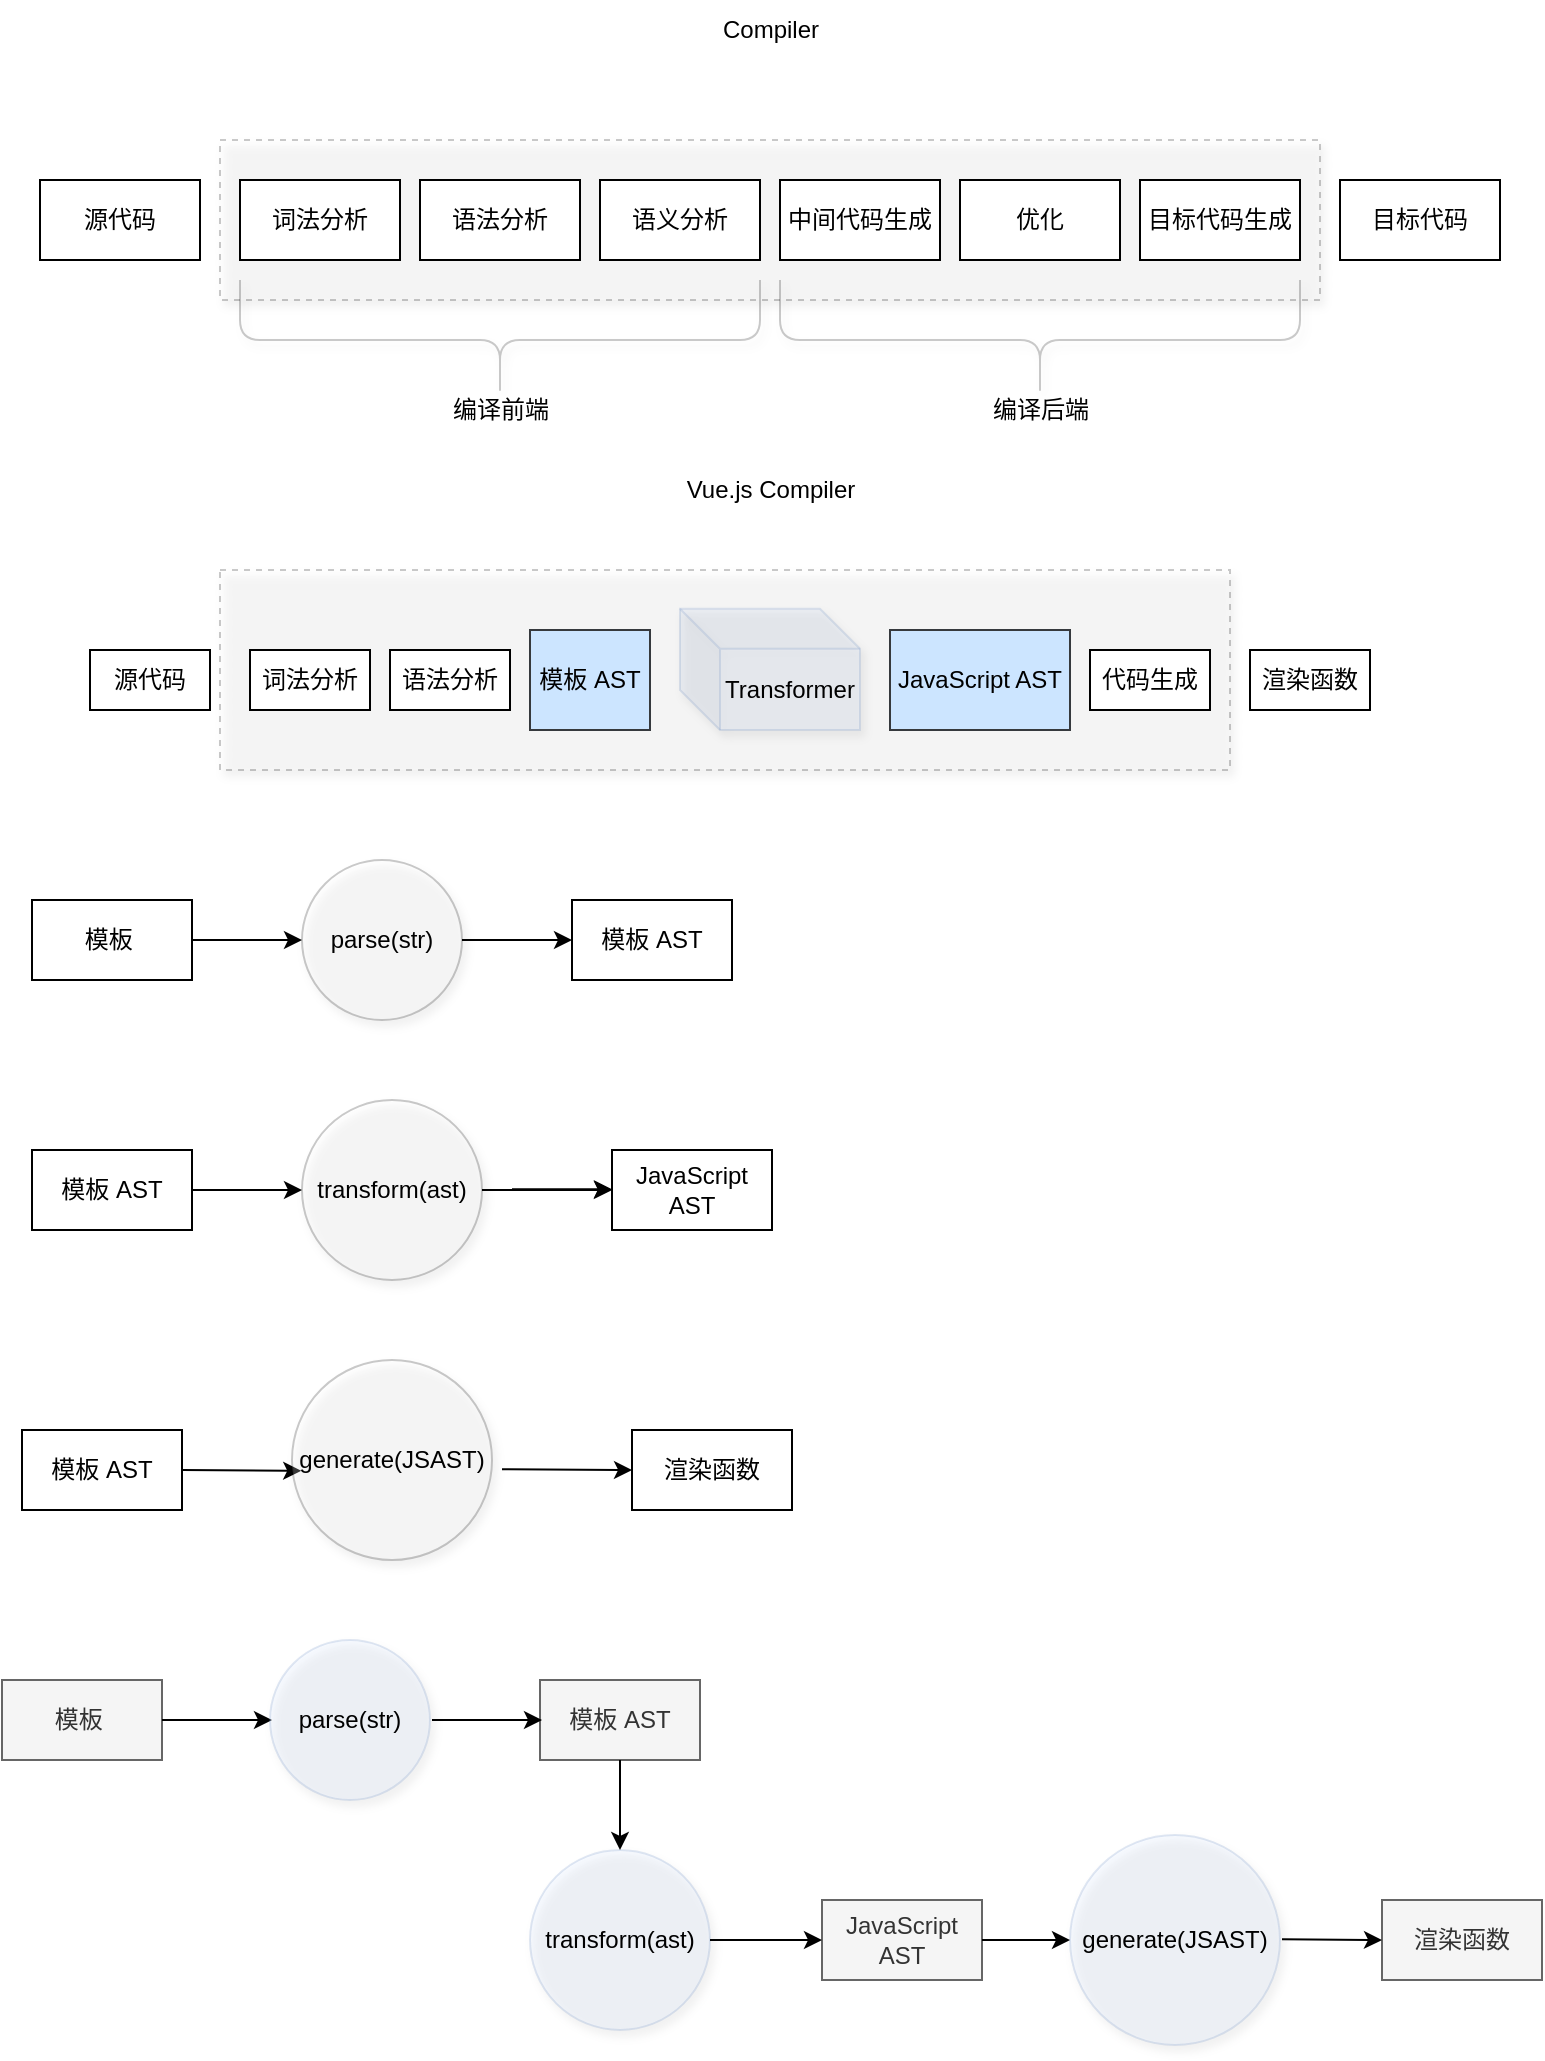 <mxfile version="20.0.4" type="github" pages="3">
  <diagram id="KZGV3ZOp9gYFbGEhSCay" name="编译器">
    <mxGraphModel dx="1230" dy="827" grid="1" gridSize="10" guides="1" tooltips="1" connect="1" arrows="1" fold="1" page="1" pageScale="1" pageWidth="827" pageHeight="1169" math="0" shadow="0">
      <root>
        <mxCell id="0" />
        <mxCell id="1" parent="0" />
        <mxCell id="51KBsvvsSlcM69wua955-40" value="" style="rounded=0;whiteSpace=wrap;html=1;shadow=1;opacity=21;dashed=1;fixDash=0;" parent="1" vertex="1">
          <mxGeometry x="119" y="395" width="505" height="100" as="geometry" />
        </mxCell>
        <mxCell id="51KBsvvsSlcM69wua955-13" value="" style="rounded=0;whiteSpace=wrap;html=1;shadow=1;opacity=21;dashed=1;fixDash=0;" parent="1" vertex="1">
          <mxGeometry x="119" y="180" width="550" height="80" as="geometry" />
        </mxCell>
        <mxCell id="51KBsvvsSlcM69wua955-3" value="Compiler&lt;br&gt;" style="text;html=1;align=center;verticalAlign=middle;resizable=0;points=[];autosize=1;strokeColor=none;fillColor=none;" parent="1" vertex="1">
          <mxGeometry x="359" y="110" width="70" height="30" as="geometry" />
        </mxCell>
        <mxCell id="51KBsvvsSlcM69wua955-4" value="源代码" style="whiteSpace=wrap;html=1;" parent="1" vertex="1">
          <mxGeometry x="29" y="200" width="80" height="40" as="geometry" />
        </mxCell>
        <mxCell id="51KBsvvsSlcM69wua955-5" value="词法分析" style="whiteSpace=wrap;html=1;" parent="1" vertex="1">
          <mxGeometry x="129" y="200" width="80" height="40" as="geometry" />
        </mxCell>
        <mxCell id="51KBsvvsSlcM69wua955-6" value="语法分析" style="whiteSpace=wrap;html=1;" parent="1" vertex="1">
          <mxGeometry x="219" y="200" width="80" height="40" as="geometry" />
        </mxCell>
        <mxCell id="51KBsvvsSlcM69wua955-7" value="语义分析" style="whiteSpace=wrap;html=1;" parent="1" vertex="1">
          <mxGeometry x="309" y="200" width="80" height="40" as="geometry" />
        </mxCell>
        <mxCell id="51KBsvvsSlcM69wua955-8" value="中间代码生成" style="whiteSpace=wrap;html=1;" parent="1" vertex="1">
          <mxGeometry x="399" y="200" width="80" height="40" as="geometry" />
        </mxCell>
        <mxCell id="51KBsvvsSlcM69wua955-9" value="优化" style="whiteSpace=wrap;html=1;" parent="1" vertex="1">
          <mxGeometry x="489" y="200" width="80" height="40" as="geometry" />
        </mxCell>
        <mxCell id="51KBsvvsSlcM69wua955-10" value="目标代码生成" style="whiteSpace=wrap;html=1;" parent="1" vertex="1">
          <mxGeometry x="579" y="200" width="80" height="40" as="geometry" />
        </mxCell>
        <mxCell id="51KBsvvsSlcM69wua955-11" value="目标代码" style="whiteSpace=wrap;html=1;" parent="1" vertex="1">
          <mxGeometry x="679" y="200" width="80" height="40" as="geometry" />
        </mxCell>
        <mxCell id="51KBsvvsSlcM69wua955-15" value="" style="shape=curlyBracket;whiteSpace=wrap;html=1;rounded=1;flipH=1;shadow=1;opacity=21;direction=north;size=0.5;" parent="1" vertex="1">
          <mxGeometry x="129" y="250" width="260" height="60" as="geometry" />
        </mxCell>
        <mxCell id="51KBsvvsSlcM69wua955-16" value="" style="shape=curlyBracket;whiteSpace=wrap;html=1;rounded=1;flipH=1;shadow=1;opacity=21;direction=north;size=0.5;" parent="1" vertex="1">
          <mxGeometry x="399" y="250" width="260" height="60" as="geometry" />
        </mxCell>
        <mxCell id="51KBsvvsSlcM69wua955-17" value="编译前端" style="text;html=1;align=center;verticalAlign=middle;resizable=0;points=[];autosize=1;strokeColor=none;fillColor=none;" parent="1" vertex="1">
          <mxGeometry x="224" y="300" width="70" height="30" as="geometry" />
        </mxCell>
        <mxCell id="51KBsvvsSlcM69wua955-18" value="编译后端" style="text;html=1;align=center;verticalAlign=middle;resizable=0;points=[];autosize=1;strokeColor=none;fillColor=none;" parent="1" vertex="1">
          <mxGeometry x="494" y="300" width="70" height="30" as="geometry" />
        </mxCell>
        <mxCell id="51KBsvvsSlcM69wua955-27" value="Vue.js Compiler" style="text;html=1;align=center;verticalAlign=middle;resizable=0;points=[];autosize=1;strokeColor=none;fillColor=none;" parent="1" vertex="1">
          <mxGeometry x="339" y="340" width="110" height="30" as="geometry" />
        </mxCell>
        <mxCell id="51KBsvvsSlcM69wua955-28" value="源代码" style="whiteSpace=wrap;html=1;" parent="1" vertex="1">
          <mxGeometry x="54" y="435" width="60" height="30" as="geometry" />
        </mxCell>
        <mxCell id="51KBsvvsSlcM69wua955-30" value="词法分析" style="whiteSpace=wrap;html=1;" parent="1" vertex="1">
          <mxGeometry x="134" y="435" width="60" height="30" as="geometry" />
        </mxCell>
        <mxCell id="51KBsvvsSlcM69wua955-31" value="语法分析" style="whiteSpace=wrap;html=1;" parent="1" vertex="1">
          <mxGeometry x="204" y="435" width="60" height="30" as="geometry" />
        </mxCell>
        <mxCell id="51KBsvvsSlcM69wua955-32" value="模板 AST" style="whiteSpace=wrap;html=1;fillColor=#cce5ff;strokeColor=#36393d;" parent="1" vertex="1">
          <mxGeometry x="274" y="425" width="60" height="50" as="geometry" />
        </mxCell>
        <mxCell id="51KBsvvsSlcM69wua955-35" value="Transformer" style="shape=cube;whiteSpace=wrap;html=1;boundedLbl=1;backgroundOutline=1;darkOpacity=0.05;darkOpacity2=0.1;rounded=0;shadow=1;opacity=21;direction=east;fillColor=#dae8fc;strokeColor=#6c8ebf;" parent="1" vertex="1">
          <mxGeometry x="349" y="414.37" width="90" height="60.63" as="geometry" />
        </mxCell>
        <mxCell id="51KBsvvsSlcM69wua955-37" value="JavaScript AST" style="whiteSpace=wrap;html=1;fillColor=#cce5ff;strokeColor=#36393d;" parent="1" vertex="1">
          <mxGeometry x="454" y="425" width="90" height="50" as="geometry" />
        </mxCell>
        <mxCell id="51KBsvvsSlcM69wua955-38" value="代码生成" style="whiteSpace=wrap;html=1;" parent="1" vertex="1">
          <mxGeometry x="554" y="435" width="60" height="30" as="geometry" />
        </mxCell>
        <mxCell id="51KBsvvsSlcM69wua955-39" value="渲染函数" style="whiteSpace=wrap;html=1;" parent="1" vertex="1">
          <mxGeometry x="634" y="435" width="60" height="30" as="geometry" />
        </mxCell>
        <mxCell id="51KBsvvsSlcM69wua955-41" value="模板&amp;nbsp;" style="whiteSpace=wrap;html=1;" parent="1" vertex="1">
          <mxGeometry x="25" y="560" width="80" height="40" as="geometry" />
        </mxCell>
        <mxCell id="51KBsvvsSlcM69wua955-42" value="模板 AST" style="whiteSpace=wrap;html=1;" parent="1" vertex="1">
          <mxGeometry x="295" y="560" width="80" height="40" as="geometry" />
        </mxCell>
        <mxCell id="51KBsvvsSlcM69wua955-43" value="parse(str)" style="ellipse;whiteSpace=wrap;html=1;aspect=fixed;rounded=0;shadow=1;opacity=21;" parent="1" vertex="1">
          <mxGeometry x="160" y="540" width="80" height="80" as="geometry" />
        </mxCell>
        <mxCell id="51KBsvvsSlcM69wua955-44" value="" style="endArrow=classic;html=1;rounded=0;exitX=1;exitY=0.5;exitDx=0;exitDy=0;entryX=0;entryY=0.5;entryDx=0;entryDy=0;" parent="1" source="51KBsvvsSlcM69wua955-41" target="51KBsvvsSlcM69wua955-43" edge="1">
          <mxGeometry width="50" height="50" relative="1" as="geometry">
            <mxPoint x="140" y="580" as="sourcePoint" />
            <mxPoint x="155" y="580" as="targetPoint" />
          </mxGeometry>
        </mxCell>
        <mxCell id="51KBsvvsSlcM69wua955-45" value="" style="endArrow=classic;html=1;rounded=0;exitX=1;exitY=0.5;exitDx=0;exitDy=0;" parent="1" source="51KBsvvsSlcM69wua955-43" edge="1">
          <mxGeometry width="50" height="50" relative="1" as="geometry">
            <mxPoint x="255" y="580" as="sourcePoint" />
            <mxPoint x="295" y="580" as="targetPoint" />
          </mxGeometry>
        </mxCell>
        <mxCell id="51KBsvvsSlcM69wua955-46" value="模板 AST" style="whiteSpace=wrap;html=1;" parent="1" vertex="1">
          <mxGeometry x="25" y="685" width="80" height="40" as="geometry" />
        </mxCell>
        <mxCell id="51KBsvvsSlcM69wua955-47" value="JavaScript AST" style="whiteSpace=wrap;html=1;" parent="1" vertex="1">
          <mxGeometry x="315" y="685" width="80" height="40" as="geometry" />
        </mxCell>
        <mxCell id="51KBsvvsSlcM69wua955-48" value="" style="endArrow=classic;html=1;rounded=0;exitX=1;exitY=0.5;exitDx=0;exitDy=0;" parent="1" source="51KBsvvsSlcM69wua955-46" target="51KBsvvsSlcM69wua955-53" edge="1">
          <mxGeometry width="50" height="50" relative="1" as="geometry">
            <mxPoint x="140" y="705" as="sourcePoint" />
            <mxPoint x="165.0" y="705" as="targetPoint" />
          </mxGeometry>
        </mxCell>
        <mxCell id="51KBsvvsSlcM69wua955-49" value="" style="endArrow=classic;html=1;rounded=0;exitX=1;exitY=0.5;exitDx=0;exitDy=0;" parent="1" edge="1">
          <mxGeometry width="50" height="50" relative="1" as="geometry">
            <mxPoint x="265.0" y="704.66" as="sourcePoint" />
            <mxPoint x="315" y="704.66" as="targetPoint" />
          </mxGeometry>
        </mxCell>
        <mxCell id="51KBsvvsSlcM69wua955-55" value="" style="edgeStyle=orthogonalEdgeStyle;rounded=0;orthogonalLoop=1;jettySize=auto;html=1;" parent="1" source="51KBsvvsSlcM69wua955-53" target="51KBsvvsSlcM69wua955-47" edge="1">
          <mxGeometry relative="1" as="geometry" />
        </mxCell>
        <mxCell id="51KBsvvsSlcM69wua955-53" value="transform(ast)" style="ellipse;whiteSpace=wrap;html=1;aspect=fixed;rounded=0;shadow=1;opacity=21;direction=south;" parent="1" vertex="1">
          <mxGeometry x="160" y="660" width="90" height="90" as="geometry" />
        </mxCell>
        <mxCell id="51KBsvvsSlcM69wua955-56" value="模板 AST" style="whiteSpace=wrap;html=1;" parent="1" vertex="1">
          <mxGeometry x="20" y="825" width="80" height="40" as="geometry" />
        </mxCell>
        <mxCell id="51KBsvvsSlcM69wua955-57" value="渲染函数" style="whiteSpace=wrap;html=1;" parent="1" vertex="1">
          <mxGeometry x="325" y="825" width="80" height="40" as="geometry" />
        </mxCell>
        <mxCell id="51KBsvvsSlcM69wua955-58" value="" style="endArrow=classic;html=1;rounded=0;exitX=1;exitY=0.5;exitDx=0;exitDy=0;entryX=0.554;entryY=1.004;entryDx=0;entryDy=0;entryPerimeter=0;" parent="1" source="51KBsvvsSlcM69wua955-56" edge="1">
          <mxGeometry width="50" height="50" relative="1" as="geometry">
            <mxPoint x="135" y="845" as="sourcePoint" />
            <mxPoint x="159.6" y="845.4" as="targetPoint" />
          </mxGeometry>
        </mxCell>
        <mxCell id="51KBsvvsSlcM69wua955-59" value="" style="endArrow=classic;html=1;rounded=0;exitX=1;exitY=0.5;exitDx=0;exitDy=0;entryX=0;entryY=0.5;entryDx=0;entryDy=0;" parent="1" target="51KBsvvsSlcM69wua955-57" edge="1">
          <mxGeometry width="50" height="50" relative="1" as="geometry">
            <mxPoint x="260.0" y="844.66" as="sourcePoint" />
            <mxPoint x="310" y="844.66" as="targetPoint" />
          </mxGeometry>
        </mxCell>
        <mxCell id="51KBsvvsSlcM69wua955-61" value="generate(JSAST)" style="ellipse;whiteSpace=wrap;html=1;aspect=fixed;rounded=0;shadow=1;opacity=21;direction=south;" parent="1" vertex="1">
          <mxGeometry x="155" y="790" width="100" height="100" as="geometry" />
        </mxCell>
        <mxCell id="51KBsvvsSlcM69wua955-67" value="模板&amp;nbsp;" style="whiteSpace=wrap;html=1;fillColor=#f5f5f5;fontColor=#333333;strokeColor=#666666;" parent="1" vertex="1">
          <mxGeometry x="10" y="950" width="80" height="40" as="geometry" />
        </mxCell>
        <mxCell id="51KBsvvsSlcM69wua955-68" value="模板 AST" style="whiteSpace=wrap;html=1;fillColor=#f5f5f5;fontColor=#333333;strokeColor=#666666;" parent="1" vertex="1">
          <mxGeometry x="279" y="950" width="80" height="40" as="geometry" />
        </mxCell>
        <mxCell id="51KBsvvsSlcM69wua955-69" value="" style="endArrow=classic;html=1;rounded=0;exitX=1;exitY=0.5;exitDx=0;exitDy=0;entryX=0;entryY=0.5;entryDx=0;entryDy=0;" parent="1" source="51KBsvvsSlcM69wua955-67" edge="1">
          <mxGeometry width="50" height="50" relative="1" as="geometry">
            <mxPoint x="125" y="970" as="sourcePoint" />
            <mxPoint x="145" y="970" as="targetPoint" />
          </mxGeometry>
        </mxCell>
        <mxCell id="51KBsvvsSlcM69wua955-70" value="" style="endArrow=classic;html=1;rounded=0;exitX=1;exitY=0.5;exitDx=0;exitDy=0;" parent="1" edge="1">
          <mxGeometry width="50" height="50" relative="1" as="geometry">
            <mxPoint x="225" y="970" as="sourcePoint" />
            <mxPoint x="280" y="970" as="targetPoint" />
          </mxGeometry>
        </mxCell>
        <mxCell id="51KBsvvsSlcM69wua955-71" value="parse(str)" style="ellipse;whiteSpace=wrap;html=1;aspect=fixed;rounded=0;shadow=1;opacity=21;fillColor=#dae8fc;strokeColor=#6c8ebf;" parent="1" vertex="1">
          <mxGeometry x="144" y="930" width="80" height="80" as="geometry" />
        </mxCell>
        <mxCell id="51KBsvvsSlcM69wua955-72" value="transform(ast)" style="ellipse;whiteSpace=wrap;html=1;aspect=fixed;rounded=0;shadow=1;opacity=21;direction=south;fillColor=#dae8fc;strokeColor=#6c8ebf;" parent="1" vertex="1">
          <mxGeometry x="274" y="1035" width="90" height="90" as="geometry" />
        </mxCell>
        <mxCell id="51KBsvvsSlcM69wua955-73" value="JavaScript AST" style="whiteSpace=wrap;html=1;fillColor=#f5f5f5;fontColor=#333333;strokeColor=#666666;" parent="1" vertex="1">
          <mxGeometry x="420" y="1060" width="80" height="40" as="geometry" />
        </mxCell>
        <mxCell id="51KBsvvsSlcM69wua955-75" value="渲染函数" style="whiteSpace=wrap;html=1;fillColor=#f5f5f5;fontColor=#333333;strokeColor=#666666;" parent="1" vertex="1">
          <mxGeometry x="700" y="1060" width="80" height="40" as="geometry" />
        </mxCell>
        <mxCell id="51KBsvvsSlcM69wua955-76" value="" style="endArrow=classic;html=1;rounded=0;exitX=1;exitY=0.5;exitDx=0;exitDy=0;entryX=0;entryY=0.5;entryDx=0;entryDy=0;" parent="1" target="51KBsvvsSlcM69wua955-75" edge="1">
          <mxGeometry width="50" height="50" relative="1" as="geometry">
            <mxPoint x="650.0" y="1079.66" as="sourcePoint" />
            <mxPoint x="700" y="1079.66" as="targetPoint" />
          </mxGeometry>
        </mxCell>
        <mxCell id="51KBsvvsSlcM69wua955-77" value="generate(JSAST)" style="ellipse;whiteSpace=wrap;html=1;aspect=fixed;rounded=0;shadow=1;opacity=21;direction=south;fillColor=#dae8fc;strokeColor=#6c8ebf;" parent="1" vertex="1">
          <mxGeometry x="544" y="1027.5" width="105" height="105" as="geometry" />
        </mxCell>
        <mxCell id="51KBsvvsSlcM69wua955-78" value="" style="endArrow=classic;html=1;rounded=0;exitX=0.5;exitY=1;exitDx=0;exitDy=0;entryX=0;entryY=0.5;entryDx=0;entryDy=0;" parent="1" source="51KBsvvsSlcM69wua955-68" target="51KBsvvsSlcM69wua955-72" edge="1">
          <mxGeometry width="50" height="50" relative="1" as="geometry">
            <mxPoint x="380" y="1140" as="sourcePoint" />
            <mxPoint x="430" y="1090" as="targetPoint" />
          </mxGeometry>
        </mxCell>
        <mxCell id="51KBsvvsSlcM69wua955-79" value="" style="endArrow=classic;html=1;rounded=0;exitX=0.5;exitY=0;exitDx=0;exitDy=0;entryX=0;entryY=0.5;entryDx=0;entryDy=0;" parent="1" source="51KBsvvsSlcM69wua955-72" target="51KBsvvsSlcM69wua955-73" edge="1">
          <mxGeometry width="50" height="50" relative="1" as="geometry">
            <mxPoint x="380" y="1140" as="sourcePoint" />
            <mxPoint x="430" y="1090" as="targetPoint" />
          </mxGeometry>
        </mxCell>
        <mxCell id="51KBsvvsSlcM69wua955-80" value="" style="endArrow=classic;html=1;rounded=0;exitX=1;exitY=0.5;exitDx=0;exitDy=0;entryX=0.5;entryY=1;entryDx=0;entryDy=0;" parent="1" source="51KBsvvsSlcM69wua955-73" target="51KBsvvsSlcM69wua955-77" edge="1">
          <mxGeometry width="50" height="50" relative="1" as="geometry">
            <mxPoint x="380" y="1140" as="sourcePoint" />
            <mxPoint x="430" y="1090" as="targetPoint" />
          </mxGeometry>
        </mxCell>
      </root>
    </mxGraphModel>
  </diagram>
  <diagram id="Y152ru0WiAnbQ9088xff" name="解析器">
    <mxGraphModel dx="848" dy="570" grid="1" gridSize="10" guides="1" tooltips="1" connect="1" arrows="1" fold="1" page="1" pageScale="1" pageWidth="1654" pageHeight="2336" math="0" shadow="0">
      <root>
        <mxCell id="0" />
        <mxCell id="1" parent="0" />
        <mxCell id="_v4rSL1UQLYFGLaWA7_I-1" value="1" style="ellipse;whiteSpace=wrap;html=1;aspect=fixed;rounded=0;shadow=0;opacity=21;strokeColor=#6c8ebf;fillColor=#dae8fc;" parent="1" vertex="1">
          <mxGeometry x="170" y="260" width="30" height="30" as="geometry" />
        </mxCell>
        <mxCell id="_v4rSL1UQLYFGLaWA7_I-2" value="3" style="ellipse;shape=doubleEllipse;whiteSpace=wrap;html=1;aspect=fixed;rounded=0;shadow=0;strokeColor=#82b366;opacity=21;fillColor=#d5e8d4;" parent="1" vertex="1">
          <mxGeometry x="290" y="60" width="30" height="30" as="geometry" />
        </mxCell>
        <mxCell id="_v4rSL1UQLYFGLaWA7_I-3" value="2" style="ellipse;whiteSpace=wrap;html=1;aspect=fixed;rounded=0;shadow=0;opacity=21;strokeColor=#6c8ebf;fillColor=#dae8fc;" parent="1" vertex="1">
          <mxGeometry x="170" y="120" width="30" height="30" as="geometry" />
        </mxCell>
        <mxCell id="_v4rSL1UQLYFGLaWA7_I-4" value="4" style="ellipse;shape=doubleEllipse;whiteSpace=wrap;html=1;aspect=fixed;rounded=0;shadow=0;strokeColor=#82b366;opacity=21;fillColor=#d5e8d4;" parent="1" vertex="1">
          <mxGeometry x="350" y="260" width="30" height="30" as="geometry" />
        </mxCell>
        <mxCell id="_v4rSL1UQLYFGLaWA7_I-5" value="5" style="ellipse;whiteSpace=wrap;html=1;aspect=fixed;rounded=0;shadow=0;opacity=21;strokeColor=#6c8ebf;fillColor=#dae8fc;" parent="1" vertex="1">
          <mxGeometry x="450" y="80" width="30" height="30" as="geometry" />
        </mxCell>
        <mxCell id="_v4rSL1UQLYFGLaWA7_I-6" value="6&lt;br&gt;" style="ellipse;shape=doubleEllipse;whiteSpace=wrap;html=1;aspect=fixed;rounded=0;shadow=0;strokeColor=#82b366;opacity=21;fillColor=#d5e8d4;" parent="1" vertex="1">
          <mxGeometry x="420" y="190" width="30" height="30" as="geometry" />
        </mxCell>
        <mxCell id="_v4rSL1UQLYFGLaWA7_I-7" value="" style="endArrow=classic;html=1;rounded=0;fontColor=#FFFFFF;exitX=0.5;exitY=0;exitDx=0;exitDy=0;entryX=0.5;entryY=1;entryDx=0;entryDy=0;" parent="1" source="_v4rSL1UQLYFGLaWA7_I-1" target="_v4rSL1UQLYFGLaWA7_I-3" edge="1">
          <mxGeometry width="50" height="50" relative="1" as="geometry">
            <mxPoint x="380" y="210" as="sourcePoint" />
            <mxPoint x="430" y="160" as="targetPoint" />
          </mxGeometry>
        </mxCell>
        <mxCell id="_v4rSL1UQLYFGLaWA7_I-8" value="&amp;lt;" style="text;html=1;align=center;verticalAlign=middle;resizable=0;points=[];autosize=1;strokeColor=none;fillColor=none;fontColor=#000000;fontSize=10;" parent="1" vertex="1">
          <mxGeometry x="160" y="170" width="30" height="30" as="geometry" />
        </mxCell>
        <mxCell id="_v4rSL1UQLYFGLaWA7_I-9" value="" style="endArrow=classic;html=1;rounded=0;fontSize=10;fontColor=#000000;exitX=1;exitY=0;exitDx=0;exitDy=0;entryX=0;entryY=0.5;entryDx=0;entryDy=0;" parent="1" source="_v4rSL1UQLYFGLaWA7_I-3" target="_v4rSL1UQLYFGLaWA7_I-2" edge="1">
          <mxGeometry width="50" height="50" relative="1" as="geometry">
            <mxPoint x="380" y="210" as="sourcePoint" />
            <mxPoint x="270" y="80" as="targetPoint" />
          </mxGeometry>
        </mxCell>
        <mxCell id="_v4rSL1UQLYFGLaWA7_I-10" value="字母" style="text;html=1;align=center;verticalAlign=middle;resizable=0;points=[];autosize=1;strokeColor=none;fillColor=none;fontColor=#000000;fontSize=10;" parent="1" vertex="1">
          <mxGeometry x="200" y="70" width="50" height="30" as="geometry" />
        </mxCell>
        <mxCell id="_v4rSL1UQLYFGLaWA7_I-11" value="" style="endArrow=classic;html=1;rounded=0;fontSize=10;fontColor=#000000;exitX=1;exitY=0.5;exitDx=0;exitDy=0;entryX=0;entryY=0.5;entryDx=0;entryDy=0;" parent="1" source="_v4rSL1UQLYFGLaWA7_I-1" target="_v4rSL1UQLYFGLaWA7_I-4" edge="1">
          <mxGeometry width="50" height="50" relative="1" as="geometry">
            <mxPoint x="400" y="220" as="sourcePoint" />
            <mxPoint x="450" y="170" as="targetPoint" />
          </mxGeometry>
        </mxCell>
        <mxCell id="_v4rSL1UQLYFGLaWA7_I-12" value="&lt;font style=&quot;font-size: 11px;&quot;&gt;字母&lt;/font&gt;" style="text;html=1;align=center;verticalAlign=middle;resizable=0;points=[];autosize=1;strokeColor=none;fillColor=none;fontColor=#000000;fontSize=10;" parent="1" vertex="1">
          <mxGeometry x="250" y="270" width="50" height="30" as="geometry" />
        </mxCell>
        <mxCell id="_v4rSL1UQLYFGLaWA7_I-14" value="" style="endArrow=classic;html=1;rounded=0;fontSize=11;fontColor=#000000;exitX=0;exitY=0.5;exitDx=0;exitDy=0;" parent="1" source="_v4rSL1UQLYFGLaWA7_I-6" target="_v4rSL1UQLYFGLaWA7_I-1" edge="1">
          <mxGeometry width="50" height="50" relative="1" as="geometry">
            <mxPoint x="400" y="220" as="sourcePoint" />
            <mxPoint x="450" y="170" as="targetPoint" />
          </mxGeometry>
        </mxCell>
        <mxCell id="_v4rSL1UQLYFGLaWA7_I-15" value="&amp;gt;" style="text;html=1;align=center;verticalAlign=middle;resizable=0;points=[];autosize=1;strokeColor=none;fillColor=none;fontColor=#000000;fontSize=10;" parent="1" vertex="1">
          <mxGeometry x="360" y="190" width="30" height="30" as="geometry" />
        </mxCell>
        <mxCell id="_v4rSL1UQLYFGLaWA7_I-17" value="" style="endArrow=classic;html=1;rounded=0;fontSize=11;fontColor=#000000;exitX=0.5;exitY=1;exitDx=0;exitDy=0;" parent="1" source="_v4rSL1UQLYFGLaWA7_I-5" target="_v4rSL1UQLYFGLaWA7_I-6" edge="1">
          <mxGeometry width="50" height="50" relative="1" as="geometry">
            <mxPoint x="430" y="110" as="sourcePoint" />
            <mxPoint x="450" y="170" as="targetPoint" />
          </mxGeometry>
        </mxCell>
        <mxCell id="_v4rSL1UQLYFGLaWA7_I-18" value="&lt;font style=&quot;font-size: 11px;&quot;&gt;字母&lt;/font&gt;" style="text;html=1;align=center;verticalAlign=middle;resizable=0;points=[];autosize=1;strokeColor=none;fillColor=none;fontColor=#000000;fontSize=10;" parent="1" vertex="1">
          <mxGeometry x="430" y="140" width="50" height="30" as="geometry" />
        </mxCell>
        <mxCell id="_v4rSL1UQLYFGLaWA7_I-19" value="" style="endArrow=classic;html=1;rounded=0;fontSize=11;fontColor=#000000;exitX=1;exitY=0.5;exitDx=0;exitDy=0;entryX=0;entryY=0.5;entryDx=0;entryDy=0;" parent="1" source="_v4rSL1UQLYFGLaWA7_I-3" target="_v4rSL1UQLYFGLaWA7_I-5" edge="1">
          <mxGeometry width="50" height="50" relative="1" as="geometry">
            <mxPoint x="400" y="220" as="sourcePoint" />
            <mxPoint x="450" y="170" as="targetPoint" />
          </mxGeometry>
        </mxCell>
        <mxCell id="_v4rSL1UQLYFGLaWA7_I-20" value="/" style="text;html=1;align=center;verticalAlign=middle;resizable=0;points=[];autosize=1;strokeColor=none;fillColor=none;fontColor=#000000;fontSize=10;" parent="1" vertex="1">
          <mxGeometry x="360" y="80" width="30" height="30" as="geometry" />
        </mxCell>
        <mxCell id="_v4rSL1UQLYFGLaWA7_I-21" value="" style="endArrow=classic;html=1;rounded=0;fontSize=11;fontColor=#000000;exitX=0;exitY=0.5;exitDx=0;exitDy=0;entryX=1;entryY=1;entryDx=0;entryDy=0;" parent="1" source="_v4rSL1UQLYFGLaWA7_I-4" target="_v4rSL1UQLYFGLaWA7_I-3" edge="1">
          <mxGeometry width="50" height="50" relative="1" as="geometry">
            <mxPoint x="400" y="220" as="sourcePoint" />
            <mxPoint x="450" y="170" as="targetPoint" />
          </mxGeometry>
        </mxCell>
        <mxCell id="_v4rSL1UQLYFGLaWA7_I-22" value="&amp;lt;" style="text;html=1;align=center;verticalAlign=middle;resizable=0;points=[];autosize=1;strokeColor=none;fillColor=none;fontColor=#000000;fontSize=10;" parent="1" vertex="1">
          <mxGeometry x="280" y="190" width="30" height="30" as="geometry" />
        </mxCell>
        <mxCell id="_v4rSL1UQLYFGLaWA7_I-23" value="" style="endArrow=classic;html=1;rounded=0;fontSize=11;fontColor=#000000;exitX=0.5;exitY=1;exitDx=0;exitDy=0;entryX=1;entryY=0;entryDx=0;entryDy=0;" parent="1" source="_v4rSL1UQLYFGLaWA7_I-2" target="_v4rSL1UQLYFGLaWA7_I-1" edge="1">
          <mxGeometry width="50" height="50" relative="1" as="geometry">
            <mxPoint x="285" y="80" as="sourcePoint" />
            <mxPoint x="450" y="170" as="targetPoint" />
          </mxGeometry>
        </mxCell>
        <mxCell id="_v4rSL1UQLYFGLaWA7_I-24" value="&amp;gt;" style="text;html=1;align=center;verticalAlign=middle;resizable=0;points=[];autosize=1;strokeColor=none;fillColor=none;fontColor=#000000;fontSize=10;" parent="1" vertex="1">
          <mxGeometry x="260" y="140" width="30" height="30" as="geometry" />
        </mxCell>
        <mxCell id="_v4rSL1UQLYFGLaWA7_I-26" value="文本状态" style="rounded=1;whiteSpace=wrap;html=1;strokeWidth=2;fillWeight=4;hachureGap=8;hachureAngle=45;fillColor=#1ba1e2;sketch=1;shadow=0;fontSize=11;fontColor=#000000;opacity=21;" parent="1" vertex="1">
          <mxGeometry x="335" y="300" width="60" height="20" as="geometry" />
        </mxCell>
        <mxCell id="_v4rSL1UQLYFGLaWA7_I-28" value="初始状态" style="rounded=1;whiteSpace=wrap;html=1;strokeWidth=2;fillWeight=4;hachureGap=8;hachureAngle=45;fillColor=#1ba1e2;sketch=1;shadow=0;fontSize=11;fontColor=#000000;opacity=21;" parent="1" vertex="1">
          <mxGeometry x="100" y="265" width="60" height="20" as="geometry" />
        </mxCell>
        <mxCell id="_v4rSL1UQLYFGLaWA7_I-29" value="标签开始状态" style="rounded=1;whiteSpace=wrap;html=1;strokeWidth=2;fillWeight=4;hachureGap=8;hachureAngle=45;fillColor=#1ba1e2;sketch=1;shadow=0;fontSize=11;fontColor=#000000;opacity=21;" parent="1" vertex="1">
          <mxGeometry x="70" y="125" width="90" height="20" as="geometry" />
        </mxCell>
        <mxCell id="_v4rSL1UQLYFGLaWA7_I-30" value="标签名称状态" style="rounded=1;whiteSpace=wrap;html=1;strokeWidth=2;fillWeight=4;hachureGap=8;hachureAngle=45;fillColor=#1ba1e2;sketch=1;shadow=0;fontSize=11;fontColor=#000000;opacity=21;" parent="1" vertex="1">
          <mxGeometry x="260" y="30" width="90" height="20" as="geometry" />
        </mxCell>
        <mxCell id="_v4rSL1UQLYFGLaWA7_I-31" value="结束标签状态" style="rounded=1;whiteSpace=wrap;html=1;strokeWidth=2;fillWeight=4;hachureGap=8;hachureAngle=45;fillColor=#1ba1e2;sketch=1;shadow=0;fontSize=11;fontColor=#000000;opacity=21;" parent="1" vertex="1">
          <mxGeometry x="420" y="50" width="90" height="20" as="geometry" />
        </mxCell>
        <mxCell id="_v4rSL1UQLYFGLaWA7_I-32" value="结束标签名称状态" style="rounded=1;whiteSpace=wrap;html=1;strokeWidth=2;fillWeight=4;hachureGap=8;hachureAngle=45;fillColor=#1ba1e2;sketch=1;shadow=0;fontSize=11;fontColor=#000000;opacity=21;" parent="1" vertex="1">
          <mxGeometry x="410" y="230" width="110" height="20" as="geometry" />
        </mxCell>
        <mxCell id="_v4rSL1UQLYFGLaWA7_I-33" value="Root" style="ellipse;whiteSpace=wrap;html=1;rounded=0;shadow=0;fontSize=11;strokeColor=#6c8ebf;opacity=21;fillColor=#dae8fc;" parent="1" vertex="1">
          <mxGeometry x="200" y="360" width="80" height="50" as="geometry" />
        </mxCell>
        <mxCell id="_v4rSL1UQLYFGLaWA7_I-34" value="Element(div)" style="ellipse;whiteSpace=wrap;html=1;rounded=0;shadow=0;fontSize=11;strokeColor=#6c8ebf;opacity=21;fillColor=#dae8fc;" parent="1" vertex="1">
          <mxGeometry x="200" y="440" width="80" height="50" as="geometry" />
        </mxCell>
        <mxCell id="_v4rSL1UQLYFGLaWA7_I-35" value="Element(p)" style="ellipse;whiteSpace=wrap;html=1;rounded=0;shadow=0;fontSize=11;strokeColor=#6c8ebf;opacity=21;fillColor=#dae8fc;" parent="1" vertex="1">
          <mxGeometry x="100" y="510" width="80" height="50" as="geometry" />
        </mxCell>
        <mxCell id="_v4rSL1UQLYFGLaWA7_I-36" value="Element(p)" style="ellipse;whiteSpace=wrap;html=1;rounded=0;shadow=0;fontSize=11;strokeColor=#6c8ebf;opacity=21;fillColor=#dae8fc;" parent="1" vertex="1">
          <mxGeometry x="300" y="510" width="80" height="50" as="geometry" />
        </mxCell>
        <mxCell id="_v4rSL1UQLYFGLaWA7_I-38" value="Text(Template)" style="ellipse;whiteSpace=wrap;html=1;rounded=0;shadow=0;fontSize=11;strokeColor=#6c8ebf;opacity=21;fillColor=#dae8fc;" parent="1" vertex="1">
          <mxGeometry x="285" y="590" width="110" height="40" as="geometry" />
        </mxCell>
        <mxCell id="_v4rSL1UQLYFGLaWA7_I-39" value="Text(Vue)" style="ellipse;whiteSpace=wrap;html=1;rounded=0;shadow=0;fontSize=11;strokeColor=#6c8ebf;opacity=21;fillColor=#dae8fc;" parent="1" vertex="1">
          <mxGeometry x="85" y="590" width="110" height="40" as="geometry" />
        </mxCell>
        <mxCell id="_v4rSL1UQLYFGLaWA7_I-40" value="" style="endArrow=classic;html=1;rounded=0;fontSize=11;fontColor=#000000;exitX=0.5;exitY=1;exitDx=0;exitDy=0;entryX=0.5;entryY=0;entryDx=0;entryDy=0;" parent="1" source="_v4rSL1UQLYFGLaWA7_I-33" target="_v4rSL1UQLYFGLaWA7_I-34" edge="1">
          <mxGeometry width="50" height="50" relative="1" as="geometry">
            <mxPoint x="260" y="590" as="sourcePoint" />
            <mxPoint x="310" y="540" as="targetPoint" />
          </mxGeometry>
        </mxCell>
        <mxCell id="_v4rSL1UQLYFGLaWA7_I-41" value="" style="endArrow=classic;html=1;rounded=0;fontSize=11;fontColor=#000000;exitX=0;exitY=1;exitDx=0;exitDy=0;" parent="1" source="_v4rSL1UQLYFGLaWA7_I-34" target="_v4rSL1UQLYFGLaWA7_I-35" edge="1">
          <mxGeometry width="50" height="50" relative="1" as="geometry">
            <mxPoint x="260" y="590" as="sourcePoint" />
            <mxPoint x="310" y="540" as="targetPoint" />
          </mxGeometry>
        </mxCell>
        <mxCell id="_v4rSL1UQLYFGLaWA7_I-42" value="" style="endArrow=classic;html=1;rounded=0;fontSize=11;fontColor=#000000;exitX=1;exitY=1;exitDx=0;exitDy=0;entryX=0.194;entryY=0.102;entryDx=0;entryDy=0;entryPerimeter=0;" parent="1" source="_v4rSL1UQLYFGLaWA7_I-34" target="_v4rSL1UQLYFGLaWA7_I-36" edge="1">
          <mxGeometry width="50" height="50" relative="1" as="geometry">
            <mxPoint x="260" y="590" as="sourcePoint" />
            <mxPoint x="310" y="540" as="targetPoint" />
          </mxGeometry>
        </mxCell>
        <mxCell id="_v4rSL1UQLYFGLaWA7_I-43" value="" style="endArrow=classic;html=1;rounded=0;fontSize=11;fontColor=#000000;exitX=0.5;exitY=1;exitDx=0;exitDy=0;entryX=0.5;entryY=0;entryDx=0;entryDy=0;" parent="1" source="_v4rSL1UQLYFGLaWA7_I-35" target="_v4rSL1UQLYFGLaWA7_I-39" edge="1">
          <mxGeometry width="50" height="50" relative="1" as="geometry">
            <mxPoint x="260" y="640" as="sourcePoint" />
            <mxPoint x="310" y="590" as="targetPoint" />
          </mxGeometry>
        </mxCell>
        <mxCell id="_v4rSL1UQLYFGLaWA7_I-44" value="" style="endArrow=classic;html=1;rounded=0;fontSize=11;fontColor=#000000;exitX=0.5;exitY=1;exitDx=0;exitDy=0;entryX=0.5;entryY=0;entryDx=0;entryDy=0;" parent="1" source="_v4rSL1UQLYFGLaWA7_I-36" target="_v4rSL1UQLYFGLaWA7_I-38" edge="1">
          <mxGeometry width="50" height="50" relative="1" as="geometry">
            <mxPoint x="260" y="640" as="sourcePoint" />
            <mxPoint x="310" y="590" as="targetPoint" />
          </mxGeometry>
        </mxCell>
        <mxCell id="kph6yvrdXHe6nL-SSHaN-2" value="临时状态" style="rounded=1;whiteSpace=wrap;html=1;strokeWidth=2;fillWeight=4;hachureGap=8;hachureAngle=45;fillColor=#1ba1e2;sketch=1;shadow=0;fontSize=11;fontColor=#000000;opacity=21;" parent="1" vertex="1">
          <mxGeometry x="80" y="1060" width="60" height="20" as="geometry" />
        </mxCell>
        <mxCell id="kph6yvrdXHe6nL-SSHaN-3" value="初始状态" style="rounded=1;whiteSpace=wrap;html=1;strokeWidth=2;fillWeight=4;hachureGap=8;hachureAngle=45;fillColor=#1ba1e2;sketch=1;shadow=0;fontSize=11;fontColor=#000000;opacity=21;" parent="1" vertex="1">
          <mxGeometry x="80" y="1180" width="60" height="20" as="geometry" />
        </mxCell>
        <mxCell id="kph6yvrdXHe6nL-SSHaN-15" value="" style="edgeStyle=orthogonalEdgeStyle;rounded=0;orthogonalLoop=1;jettySize=auto;html=1;entryX=0;entryY=0.5;entryDx=0;entryDy=0;" parent="1" source="kph6yvrdXHe6nL-SSHaN-4" target="kph6yvrdXHe6nL-SSHaN-7" edge="1">
          <mxGeometry relative="1" as="geometry" />
        </mxCell>
        <mxCell id="kph6yvrdXHe6nL-SSHaN-4" value="2" style="ellipse;whiteSpace=wrap;html=1;aspect=fixed;rounded=0;shadow=0;opacity=21;strokeColor=#6c8ebf;fillColor=#dae8fc;" parent="1" vertex="1">
          <mxGeometry x="160" y="1055" width="30" height="30" as="geometry" />
        </mxCell>
        <mxCell id="kph6yvrdXHe6nL-SSHaN-5" value="1" style="ellipse;whiteSpace=wrap;html=1;aspect=fixed;rounded=0;shadow=0;opacity=21;strokeColor=#6c8ebf;fillColor=#dae8fc;" parent="1" vertex="1">
          <mxGeometry x="160" y="1175" width="30" height="30" as="geometry" />
        </mxCell>
        <mxCell id="kph6yvrdXHe6nL-SSHaN-6" value="3" style="ellipse;shape=doubleEllipse;whiteSpace=wrap;html=1;aspect=fixed;rounded=0;shadow=0;strokeColor=#82b366;opacity=21;fillColor=#d5e8d4;" parent="1" vertex="1">
          <mxGeometry x="280" y="1010" width="30" height="30" as="geometry" />
        </mxCell>
        <mxCell id="kph6yvrdXHe6nL-SSHaN-7" value="3" style="ellipse;shape=doubleEllipse;whiteSpace=wrap;html=1;aspect=fixed;rounded=0;shadow=0;strokeColor=#82b366;opacity=21;fillColor=#d5e8d4;" parent="1" vertex="1">
          <mxGeometry x="280" y="1055" width="30" height="30" as="geometry" />
        </mxCell>
        <mxCell id="kph6yvrdXHe6nL-SSHaN-9" value="3" style="ellipse;shape=doubleEllipse;whiteSpace=wrap;html=1;aspect=fixed;rounded=0;shadow=0;strokeColor=#82b366;opacity=21;fillColor=#d5e8d4;" parent="1" vertex="1">
          <mxGeometry x="280" y="1100" width="30" height="30" as="geometry" />
        </mxCell>
        <mxCell id="kph6yvrdXHe6nL-SSHaN-12" value="3" style="ellipse;shape=doubleEllipse;whiteSpace=wrap;html=1;aspect=fixed;rounded=0;shadow=0;strokeColor=#82b366;opacity=21;fillColor=#d5e8d4;" parent="1" vertex="1">
          <mxGeometry x="280" y="1175" width="30" height="30" as="geometry" />
        </mxCell>
        <mxCell id="kph6yvrdXHe6nL-SSHaN-13" value="3" style="ellipse;shape=doubleEllipse;whiteSpace=wrap;html=1;aspect=fixed;rounded=0;shadow=0;strokeColor=#82b366;opacity=21;fillColor=#d5e8d4;" parent="1" vertex="1">
          <mxGeometry x="280" y="1220" width="30" height="30" as="geometry" />
        </mxCell>
        <mxCell id="kph6yvrdXHe6nL-SSHaN-14" value="" style="endArrow=classic;html=1;rounded=0;exitX=1;exitY=0;exitDx=0;exitDy=0;entryX=0;entryY=0.5;entryDx=0;entryDy=0;" parent="1" source="kph6yvrdXHe6nL-SSHaN-4" target="kph6yvrdXHe6nL-SSHaN-6" edge="1">
          <mxGeometry width="50" height="50" relative="1" as="geometry">
            <mxPoint x="310" y="1140" as="sourcePoint" />
            <mxPoint x="360" y="1090" as="targetPoint" />
          </mxGeometry>
        </mxCell>
        <mxCell id="kph6yvrdXHe6nL-SSHaN-16" value="" style="endArrow=classic;html=1;rounded=0;exitX=1;exitY=1;exitDx=0;exitDy=0;entryX=0;entryY=0.5;entryDx=0;entryDy=0;" parent="1" source="kph6yvrdXHe6nL-SSHaN-4" target="kph6yvrdXHe6nL-SSHaN-9" edge="1">
          <mxGeometry width="50" height="50" relative="1" as="geometry">
            <mxPoint x="310" y="1140" as="sourcePoint" />
            <mxPoint x="360" y="1090" as="targetPoint" />
          </mxGeometry>
        </mxCell>
        <mxCell id="kph6yvrdXHe6nL-SSHaN-17" value="" style="endArrow=classic;html=1;rounded=0;exitX=1;exitY=0.5;exitDx=0;exitDy=0;entryX=0;entryY=0.5;entryDx=0;entryDy=0;" parent="1" source="kph6yvrdXHe6nL-SSHaN-5" target="kph6yvrdXHe6nL-SSHaN-12" edge="1">
          <mxGeometry width="50" height="50" relative="1" as="geometry">
            <mxPoint x="310" y="1140" as="sourcePoint" />
            <mxPoint x="360" y="1090" as="targetPoint" />
          </mxGeometry>
        </mxCell>
        <mxCell id="kph6yvrdXHe6nL-SSHaN-18" value="" style="endArrow=classic;html=1;rounded=0;exitX=1;exitY=1;exitDx=0;exitDy=0;entryX=0;entryY=0.5;entryDx=0;entryDy=0;" parent="1" source="kph6yvrdXHe6nL-SSHaN-5" target="kph6yvrdXHe6nL-SSHaN-13" edge="1">
          <mxGeometry width="50" height="50" relative="1" as="geometry">
            <mxPoint x="310" y="1140" as="sourcePoint" />
            <mxPoint x="360" y="1090" as="targetPoint" />
          </mxGeometry>
        </mxCell>
        <mxCell id="kph6yvrdXHe6nL-SSHaN-19" value="" style="endArrow=classic;html=1;rounded=0;exitX=0.5;exitY=0;exitDx=0;exitDy=0;entryX=0.5;entryY=1;entryDx=0;entryDy=0;" parent="1" source="kph6yvrdXHe6nL-SSHaN-5" target="kph6yvrdXHe6nL-SSHaN-4" edge="1">
          <mxGeometry width="50" height="50" relative="1" as="geometry">
            <mxPoint x="310" y="1140" as="sourcePoint" />
            <mxPoint x="360" y="1090" as="targetPoint" />
          </mxGeometry>
        </mxCell>
        <mxCell id="kph6yvrdXHe6nL-SSHaN-20" value="&amp;lt;" style="text;html=1;align=center;verticalAlign=middle;resizable=0;points=[];autosize=1;strokeColor=none;fillColor=none;" parent="1" vertex="1">
          <mxGeometry x="150" y="1125" width="30" height="30" as="geometry" />
        </mxCell>
        <mxCell id="kph6yvrdXHe6nL-SSHaN-21" value="作为标签节点处理：parseElement" style="rounded=1;whiteSpace=wrap;html=1;strokeWidth=2;fillWeight=4;hachureGap=8;hachureAngle=45;fillColor=#1ba1e2;sketch=1;shadow=0;fontSize=11;fontColor=#000000;opacity=21;" parent="1" vertex="1">
          <mxGeometry x="330" y="1015" width="200" height="20" as="geometry" />
        </mxCell>
        <mxCell id="kph6yvrdXHe6nL-SSHaN-26" value="作为注释节点处理：parseComment" style="rounded=1;whiteSpace=wrap;html=1;strokeWidth=2;fillWeight=4;hachureGap=8;hachureAngle=45;fillColor=#1ba1e2;sketch=1;shadow=0;fontSize=11;fontColor=#000000;opacity=21;" parent="1" vertex="1">
          <mxGeometry x="330" y="1060" width="200" height="20" as="geometry" />
        </mxCell>
        <mxCell id="kph6yvrdXHe6nL-SSHaN-27" value="作为CDATA节点处理：parseCDATA" style="rounded=1;whiteSpace=wrap;html=1;strokeWidth=2;fillWeight=4;hachureGap=8;hachureAngle=45;fillColor=#1ba1e2;sketch=1;shadow=0;fontSize=11;fontColor=#000000;opacity=21;" parent="1" vertex="1">
          <mxGeometry x="330" y="1105" width="200" height="20" as="geometry" />
        </mxCell>
        <mxCell id="kph6yvrdXHe6nL-SSHaN-28" value="作为插值节点处理：parseInterpolation" style="rounded=1;whiteSpace=wrap;html=1;strokeWidth=2;fillWeight=4;hachureGap=8;hachureAngle=45;fillColor=#1ba1e2;sketch=1;shadow=0;fontSize=11;fontColor=#000000;opacity=21;" parent="1" vertex="1">
          <mxGeometry x="330" y="1180" width="220" height="20" as="geometry" />
        </mxCell>
        <mxCell id="kph6yvrdXHe6nL-SSHaN-29" value="作为文本节点处理：parseText" style="rounded=1;whiteSpace=wrap;html=1;strokeWidth=2;fillWeight=4;hachureGap=8;hachureAngle=45;fillColor=#1ba1e2;sketch=1;shadow=0;fontSize=11;fontColor=#000000;opacity=21;" parent="1" vertex="1">
          <mxGeometry x="330" y="1225" width="200" height="20" as="geometry" />
        </mxCell>
        <mxCell id="kph6yvrdXHe6nL-SSHaN-30" value="任何其他字符" style="text;html=1;align=center;verticalAlign=middle;resizable=0;points=[];autosize=1;strokeColor=none;fillColor=none;" parent="1" vertex="1">
          <mxGeometry x="165" y="1220" width="100" height="30" as="geometry" />
        </mxCell>
        <mxCell id="kph6yvrdXHe6nL-SSHaN-32" value="{{" style="text;html=1;align=center;verticalAlign=middle;resizable=0;points=[];autosize=1;strokeColor=none;fillColor=none;" parent="1" vertex="1">
          <mxGeometry x="220" y="1155" width="30" height="30" as="geometry" />
        </mxCell>
        <mxCell id="kph6yvrdXHe6nL-SSHaN-33" value="&amp;lt;![CDATA[" style="text;html=1;align=center;verticalAlign=middle;resizable=0;points=[];autosize=1;strokeColor=none;fillColor=none;" parent="1" vertex="1">
          <mxGeometry x="190" y="1100" width="80" height="30" as="geometry" />
        </mxCell>
        <mxCell id="kph6yvrdXHe6nL-SSHaN-34" value="&amp;lt;!--" style="text;html=1;align=center;verticalAlign=middle;resizable=0;points=[];autosize=1;strokeColor=none;fillColor=none;" parent="1" vertex="1">
          <mxGeometry x="225" y="1040" width="40" height="30" as="geometry" />
        </mxCell>
        <mxCell id="kph6yvrdXHe6nL-SSHaN-35" value="/a-z/i" style="text;html=1;align=center;verticalAlign=middle;resizable=0;points=[];autosize=1;strokeColor=none;fillColor=none;" parent="1" vertex="1">
          <mxGeometry x="190" y="1015" width="50" height="30" as="geometry" />
        </mxCell>
        <mxCell id="Bpy9AcA1ffayrJIlGA5Z-1" value="&amp;lt;div&amp;gt;+--&amp;lt;p&amp;gt;Text1&amp;lt;/p&amp;gt;+--&amp;lt;p&amp;gt;Text2&amp;lt;/p&amp;gt;+&amp;lt;/div&amp;gt;" style="rounded=0;whiteSpace=wrap;html=1;" vertex="1" parent="1">
          <mxGeometry x="120" y="1510" width="260" height="50" as="geometry" />
        </mxCell>
        <mxCell id="Bpy9AcA1ffayrJIlGA5Z-3" value="" style="shape=curlyBracket;whiteSpace=wrap;html=1;rounded=1;direction=south;" vertex="1" parent="1">
          <mxGeometry x="130" y="1480" width="20" height="20" as="geometry" />
        </mxCell>
        <mxCell id="Bpy9AcA1ffayrJIlGA5Z-5" value="" style="shape=curlyBracket;whiteSpace=wrap;html=1;rounded=1;direction=south;" vertex="1" parent="1">
          <mxGeometry x="350" y="1480" width="20" height="20" as="geometry" />
        </mxCell>
        <mxCell id="Bpy9AcA1ffayrJIlGA5Z-6" value="" style="shape=curlyBracket;whiteSpace=wrap;html=1;rounded=1;direction=south;" vertex="1" parent="1">
          <mxGeometry x="157.5" y="1480" width="185" height="20" as="geometry" />
        </mxCell>
        <mxCell id="Bpy9AcA1ffayrJIlGA5Z-7" value="&lt;p&gt;&lt;font style=&quot;font-size: 10px; line-height: 1.2;&quot;&gt;开启新状态机&lt;/font&gt;&lt;/p&gt;" style="text;html=1;align=center;verticalAlign=middle;resizable=0;points=[];autosize=1;strokeColor=none;fillColor=none;" vertex="1" parent="1">
          <mxGeometry x="90" y="1445" width="100" height="50" as="geometry" />
        </mxCell>
        <mxCell id="Bpy9AcA1ffayrJIlGA5Z-8" value="新状态机运行" style="text;html=1;align=center;verticalAlign=middle;resizable=0;points=[];autosize=1;strokeColor=none;fillColor=none;" vertex="1" parent="1">
          <mxGeometry x="200" y="1455" width="100" height="30" as="geometry" />
        </mxCell>
        <mxCell id="Bpy9AcA1ffayrJIlGA5Z-9" value="新状态机停止" style="text;html=1;align=center;verticalAlign=middle;resizable=0;points=[];autosize=1;strokeColor=none;fillColor=none;" vertex="1" parent="1">
          <mxGeometry x="310" y="1455" width="100" height="30" as="geometry" />
        </mxCell>
        <mxCell id="Bpy9AcA1ffayrJIlGA5Z-10" value="&amp;lt;div&amp;gt;+--&amp;lt;p&amp;gt;Text1&amp;lt;/p&amp;gt;+--&amp;lt;p&amp;gt;Text2&amp;lt;/p&amp;gt;+&amp;lt;/div&amp;gt;" style="rounded=0;whiteSpace=wrap;html=1;fontColor=default;labelBackgroundColor=none;strokeColor=default;" vertex="1" parent="1">
          <mxGeometry x="200" y="1725" width="260" height="30" as="geometry" />
        </mxCell>
        <mxCell id="Bpy9AcA1ffayrJIlGA5Z-15" value="模板" style="text;html=1;align=center;verticalAlign=middle;resizable=0;points=[];autosize=1;strokeColor=none;fillColor=none;fontSize=12;fontColor=default;" vertex="1" parent="1">
          <mxGeometry x="110" y="1725" width="50" height="30" as="geometry" />
        </mxCell>
        <mxCell id="Bpy9AcA1ffayrJIlGA5Z-16" value="父级节点栈：ancestors" style="text;html=1;align=center;verticalAlign=middle;resizable=0;points=[];autosize=1;strokeColor=none;fillColor=none;fontSize=12;fontColor=default;" vertex="1" parent="1">
          <mxGeometry x="10" y="1785" width="150" height="30" as="geometry" />
        </mxCell>
        <mxCell id="Bpy9AcA1ffayrJIlGA5Z-17" value="状态机1停止" style="rounded=0;whiteSpace=wrap;html=1;labelBackgroundColor=none;fontSize=12;fontColor=default;strokeColor=default;" vertex="1" parent="1">
          <mxGeometry x="200" y="1837.5" width="260" height="35" as="geometry" />
        </mxCell>
        <mxCell id="Bpy9AcA1ffayrJIlGA5Z-18" value="状态机2停止" style="rounded=0;whiteSpace=wrap;html=1;labelBackgroundColor=none;fontSize=12;fontColor=default;strokeColor=default;" vertex="1" parent="1">
          <mxGeometry x="260" y="1890" width="110" height="35" as="geometry" />
        </mxCell>
        <mxCell id="Bpy9AcA1ffayrJIlGA5Z-19" value="状态机1" style="text;html=1;align=center;verticalAlign=middle;resizable=0;points=[];autosize=1;strokeColor=none;fillColor=none;fontSize=12;fontColor=default;" vertex="1" parent="1">
          <mxGeometry x="90" y="1840" width="70" height="30" as="geometry" />
        </mxCell>
        <mxCell id="Bpy9AcA1ffayrJIlGA5Z-20" value="状态机2" style="text;html=1;align=center;verticalAlign=middle;resizable=0;points=[];autosize=1;strokeColor=none;fillColor=none;fontSize=12;fontColor=default;" vertex="1" parent="1">
          <mxGeometry x="90" y="1895" width="70" height="30" as="geometry" />
        </mxCell>
        <mxCell id="Bpy9AcA1ffayrJIlGA5Z-22" value="" style="html=1;shadow=0;dashed=0;align=center;verticalAlign=middle;shape=mxgraph.arrows2.arrow;dy=0.67;dx=20;notch=0;labelBackgroundColor=none;fontSize=12;fontColor=default;strokeColor=default;direction=south;" vertex="1" parent="1">
          <mxGeometry x="430" y="1650" width="20" height="60" as="geometry" />
        </mxCell>
        <mxCell id="Bpy9AcA1ffayrJIlGA5Z-28" value="状态机3停止" style="rounded=0;whiteSpace=wrap;html=1;labelBackgroundColor=none;fontSize=12;fontColor=default;strokeColor=default;" vertex="1" parent="1">
          <mxGeometry x="350" y="1940" width="110" height="35" as="geometry" />
        </mxCell>
        <mxCell id="Bpy9AcA1ffayrJIlGA5Z-29" value="状态机2" style="text;html=1;align=center;verticalAlign=middle;resizable=0;points=[];autosize=1;strokeColor=none;fillColor=none;fontSize=12;fontColor=default;" vertex="1" parent="1">
          <mxGeometry x="87.5" y="1942.5" width="70" height="30" as="geometry" />
        </mxCell>
        <mxCell id="Bpy9AcA1ffayrJIlGA5Z-30" value="&amp;lt;div&amp;gt;" style="text;html=1;align=center;verticalAlign=middle;resizable=0;points=[];autosize=1;strokeColor=none;fillColor=none;fontSize=12;fontColor=default;" vertex="1" parent="1">
          <mxGeometry x="80" y="2055" width="50" height="30" as="geometry" />
        </mxCell>
        <mxCell id="Bpy9AcA1ffayrJIlGA5Z-31" value="&amp;lt;span&amp;gt;" style="text;html=1;align=center;verticalAlign=middle;resizable=0;points=[];autosize=1;strokeColor=none;fillColor=none;fontSize=12;fontColor=default;" vertex="1" parent="1">
          <mxGeometry x="152.5" y="2085" width="60" height="30" as="geometry" />
        </mxCell>
        <mxCell id="Bpy9AcA1ffayrJIlGA5Z-32" value="&amp;lt;/div&amp;gt;&amp;lt;/span&amp;gt;" style="text;html=1;align=center;verticalAlign=middle;resizable=0;points=[];autosize=1;strokeColor=none;fillColor=none;fontSize=12;fontColor=default;" vertex="1" parent="1">
          <mxGeometry x="225" y="2130" width="100" height="30" as="geometry" />
        </mxCell>
        <mxCell id="Bpy9AcA1ffayrJIlGA5Z-34" value="" style="edgeStyle=segmentEdgeStyle;endArrow=classic;html=1;rounded=0;fontSize=12;fontColor=default;entryX=-0.022;entryY=0.576;entryDx=0;entryDy=0;entryPerimeter=0;exitX=0.362;exitY=1.079;exitDx=0;exitDy=0;exitPerimeter=0;" edge="1" parent="1" source="Bpy9AcA1ffayrJIlGA5Z-30" target="Bpy9AcA1ffayrJIlGA5Z-31">
          <mxGeometry width="50" height="50" relative="1" as="geometry">
            <mxPoint x="300" y="2150" as="sourcePoint" />
            <mxPoint x="350" y="2100" as="targetPoint" />
            <Array as="points">
              <mxPoint x="98" y="2100" />
              <mxPoint x="98" y="2100" />
              <mxPoint x="98" y="2102" />
            </Array>
          </mxGeometry>
        </mxCell>
        <mxCell id="Bpy9AcA1ffayrJIlGA5Z-35" value="" style="edgeStyle=segmentEdgeStyle;endArrow=classic;html=1;rounded=0;fontSize=12;fontColor=default;exitX=0.474;exitY=1.072;exitDx=0;exitDy=0;exitPerimeter=0;entryX=-0.015;entryY=0.621;entryDx=0;entryDy=0;entryPerimeter=0;" edge="1" parent="1" source="Bpy9AcA1ffayrJIlGA5Z-31" target="Bpy9AcA1ffayrJIlGA5Z-32">
          <mxGeometry width="50" height="50" relative="1" as="geometry">
            <mxPoint x="300" y="2150" as="sourcePoint" />
            <mxPoint x="350" y="2100" as="targetPoint" />
            <Array as="points">
              <mxPoint x="181" y="2149" />
              <mxPoint x="218" y="2149" />
            </Array>
          </mxGeometry>
        </mxCell>
        <mxCell id="Bpy9AcA1ffayrJIlGA5Z-36" value="&amp;lt;div&amp;gt;&amp;lt;span&amp;gt;&amp;lt;/div&amp;gt;&amp;lt;/span&amp;gt;" style="text;html=1;align=center;verticalAlign=middle;resizable=0;points=[];autosize=1;strokeColor=none;fillColor=none;fontSize=12;fontColor=default;" vertex="1" parent="1">
          <mxGeometry x="460" y="2110" width="170" height="30" as="geometry" />
        </mxCell>
        <mxCell id="Bpy9AcA1ffayrJIlGA5Z-37" value="" style="shape=curlyBracket;whiteSpace=wrap;html=1;rounded=1;labelBackgroundColor=none;fontSize=12;fontColor=default;strokeColor=default;direction=south;" vertex="1" parent="1">
          <mxGeometry x="475" y="2090" width="100" height="20" as="geometry" />
        </mxCell>
        <mxCell id="Bpy9AcA1ffayrJIlGA5Z-38" value="" style="shape=curlyBracket;whiteSpace=wrap;html=1;rounded=1;labelBackgroundColor=none;fontSize=12;fontColor=default;strokeColor=default;direction=north;" vertex="1" parent="1">
          <mxGeometry x="580" y="2140" width="40" height="20" as="geometry" />
        </mxCell>
        <mxCell id="Bpy9AcA1ffayrJIlGA5Z-39" value="完整内容" style="text;html=1;align=center;verticalAlign=middle;resizable=0;points=[];autosize=1;strokeColor=none;fillColor=none;fontSize=12;fontColor=default;" vertex="1" parent="1">
          <mxGeometry x="490" y="2055" width="70" height="30" as="geometry" />
        </mxCell>
        <mxCell id="Bpy9AcA1ffayrJIlGA5Z-40" value="多余内容" style="text;html=1;align=center;verticalAlign=middle;resizable=0;points=[];autosize=1;strokeColor=none;fillColor=none;fontSize=12;fontColor=default;" vertex="1" parent="1">
          <mxGeometry x="565" y="2170" width="70" height="30" as="geometry" />
        </mxCell>
      </root>
    </mxGraphModel>
  </diagram>
  <diagram id="JAUZbQudtcwFB2-IXY16" name="ast">
    <mxGraphModel dx="1230" dy="827" grid="1" gridSize="10" guides="1" tooltips="1" connect="1" arrows="1" fold="1" page="1" pageScale="1" pageWidth="3300" pageHeight="4681" math="0" shadow="0">
      <root>
        <mxCell id="0" />
        <mxCell id="1" parent="0" />
        <mxCell id="BRiPPy7qkelZoS3ZbM4D-17" value="" style="rounded=0;whiteSpace=wrap;html=1;shadow=0;fontSize=11;strokeColor=#6c8ebf;opacity=21;fillColor=#dae8fc;" parent="1" vertex="1">
          <mxGeometry x="450" y="140" width="120" height="350" as="geometry" />
        </mxCell>
        <mxCell id="BRiPPy7qkelZoS3ZbM4D-1" value="Token" style="text;html=1;align=center;verticalAlign=middle;resizable=0;points=[];autosize=1;strokeColor=none;fillColor=none;fontSize=11;fontColor=#000000;" parent="1" vertex="1">
          <mxGeometry x="280" y="90" width="60" height="30" as="geometry" />
        </mxCell>
        <mxCell id="BRiPPy7qkelZoS3ZbM4D-2" value="开始标签(div)" style="whiteSpace=wrap;html=1;rounded=0;shadow=0;fontSize=11;opacity=21;fillColor=#dae8fc;strokeColor=#6c8ebf;dashed=1;" parent="1" vertex="1">
          <mxGeometry x="260" y="140" width="100" height="30" as="geometry" />
        </mxCell>
        <mxCell id="BRiPPy7qkelZoS3ZbM4D-6" value="开始标签(p)" style="whiteSpace=wrap;html=1;rounded=0;shadow=0;fontSize=11;strokeColor=#6c8ebf;opacity=21;fillColor=#dae8fc;dashed=1;" parent="1" vertex="1">
          <mxGeometry x="260" y="180" width="100" height="30" as="geometry" />
        </mxCell>
        <mxCell id="BRiPPy7qkelZoS3ZbM4D-7" value="文本(Vue)" style="whiteSpace=wrap;html=1;rounded=0;shadow=0;fontSize=11;strokeColor=#6c8ebf;opacity=21;dashed=1;fillColor=#dae8fc;" parent="1" vertex="1">
          <mxGeometry x="260" y="220" width="100" height="30" as="geometry" />
        </mxCell>
        <mxCell id="BRiPPy7qkelZoS3ZbM4D-8" value="结束标签(p)" style="whiteSpace=wrap;html=1;rounded=0;shadow=0;fontSize=11;strokeColor=#6c8ebf;opacity=21;fillColor=#dae8fc;dashed=1;" parent="1" vertex="1">
          <mxGeometry x="260" y="260" width="100" height="30" as="geometry" />
        </mxCell>
        <mxCell id="BRiPPy7qkelZoS3ZbM4D-9" value="开始标签（p）" style="whiteSpace=wrap;html=1;rounded=0;shadow=0;fontSize=11;strokeColor=#6c8ebf;opacity=21;fillColor=#dae8fc;dashed=1;" parent="1" vertex="1">
          <mxGeometry x="260" y="300" width="100" height="30" as="geometry" />
        </mxCell>
        <mxCell id="BRiPPy7qkelZoS3ZbM4D-10" value="文本(Template)" style="whiteSpace=wrap;html=1;rounded=0;shadow=0;fontSize=11;strokeColor=#6c8ebf;opacity=21;fillColor=#dae8fc;dashed=1;" parent="1" vertex="1">
          <mxGeometry x="260" y="340" width="100" height="30" as="geometry" />
        </mxCell>
        <mxCell id="BRiPPy7qkelZoS3ZbM4D-11" value="结束标签(p)" style="whiteSpace=wrap;html=1;rounded=0;shadow=0;fontSize=11;strokeColor=#6c8ebf;opacity=21;fillColor=#dae8fc;dashed=1;" parent="1" vertex="1">
          <mxGeometry x="260" y="380" width="100" height="30" as="geometry" />
        </mxCell>
        <mxCell id="BRiPPy7qkelZoS3ZbM4D-12" value="结束标签(div)" style="whiteSpace=wrap;html=1;rounded=0;shadow=0;fontSize=11;strokeColor=#6c8ebf;opacity=21;fillColor=#dae8fc;dashed=1;" parent="1" vertex="1">
          <mxGeometry x="260" y="420" width="100" height="30" as="geometry" />
        </mxCell>
        <mxCell id="BRiPPy7qkelZoS3ZbM4D-13" value="elementStack" style="text;html=1;align=center;verticalAlign=middle;resizable=0;points=[];autosize=1;strokeColor=none;fillColor=none;fontSize=11;fontColor=#000000;" parent="1" vertex="1">
          <mxGeometry x="460" y="90" width="100" height="30" as="geometry" />
        </mxCell>
        <mxCell id="BRiPPy7qkelZoS3ZbM4D-16" value="Root" style="ellipse;whiteSpace=wrap;html=1;rounded=0;shadow=0;fontSize=11;fontColor=#000000;strokeColor=default;opacity=21;" parent="1" vertex="1">
          <mxGeometry x="460" y="440" width="100" height="40" as="geometry" />
        </mxCell>
        <mxCell id="BRiPPy7qkelZoS3ZbM4D-18" value="AST" style="text;html=1;align=center;verticalAlign=middle;resizable=0;points=[];autosize=1;strokeColor=none;fillColor=none;fontSize=11;fontColor=#000000;" parent="1" vertex="1">
          <mxGeometry x="760" y="90" width="50" height="30" as="geometry" />
        </mxCell>
        <mxCell id="e1kB9AflgCu7rx9ipRE5-41" value="" style="edgeStyle=orthogonalEdgeStyle;curved=1;rounded=0;orthogonalLoop=1;jettySize=auto;html=1;fontSize=11;fontColor=#000000;" parent="1" source="BRiPPy7qkelZoS3ZbM4D-19" target="e1kB9AflgCu7rx9ipRE5-40" edge="1">
          <mxGeometry relative="1" as="geometry" />
        </mxCell>
        <mxCell id="BRiPPy7qkelZoS3ZbM4D-19" value="Root" style="ellipse;whiteSpace=wrap;html=1;rounded=0;shadow=0;fontSize=11;fontColor=#000000;strokeColor=default;opacity=21;" parent="1" vertex="1">
          <mxGeometry x="735" y="140" width="100" height="40" as="geometry" />
        </mxCell>
        <mxCell id="e1kB9AflgCu7rx9ipRE5-40" value="Element(div)" style="ellipse;whiteSpace=wrap;html=1;rounded=0;shadow=0;fontSize=11;fontColor=#000000;strokeColor=default;opacity=21;" parent="1" vertex="1">
          <mxGeometry x="735" y="210" width="100" height="40" as="geometry" />
        </mxCell>
        <mxCell id="e1kB9AflgCu7rx9ipRE5-49" value="" style="edgeStyle=orthogonalEdgeStyle;curved=1;rounded=0;orthogonalLoop=1;jettySize=auto;html=1;fontSize=11;fontColor=#000000;" parent="1" source="e1kB9AflgCu7rx9ipRE5-45" target="e1kB9AflgCu7rx9ipRE5-47" edge="1">
          <mxGeometry relative="1" as="geometry" />
        </mxCell>
        <mxCell id="e1kB9AflgCu7rx9ipRE5-45" value="Element(p)" style="ellipse;whiteSpace=wrap;html=1;rounded=0;shadow=0;fontSize=11;fontColor=#000000;strokeColor=default;opacity=21;" parent="1" vertex="1">
          <mxGeometry x="650" y="290" width="100" height="40" as="geometry" />
        </mxCell>
        <mxCell id="e1kB9AflgCu7rx9ipRE5-46" value="" style="endArrow=classic;html=1;rounded=0;fontSize=11;fontColor=#000000;curved=1;exitX=0;exitY=1;exitDx=0;exitDy=0;entryX=0.761;entryY=0.026;entryDx=0;entryDy=0;entryPerimeter=0;" parent="1" source="e1kB9AflgCu7rx9ipRE5-40" target="e1kB9AflgCu7rx9ipRE5-45" edge="1">
          <mxGeometry width="50" height="50" relative="1" as="geometry">
            <mxPoint x="560" y="320" as="sourcePoint" />
            <mxPoint x="610" y="270" as="targetPoint" />
          </mxGeometry>
        </mxCell>
        <mxCell id="e1kB9AflgCu7rx9ipRE5-47" value="Text(Vue)" style="ellipse;whiteSpace=wrap;html=1;rounded=0;shadow=0;fontSize=11;fontColor=#000000;strokeColor=default;opacity=21;" parent="1" vertex="1">
          <mxGeometry x="650" y="360" width="100" height="40" as="geometry" />
        </mxCell>
        <mxCell id="e1kB9AflgCu7rx9ipRE5-57" value="" style="edgeStyle=orthogonalEdgeStyle;curved=1;rounded=0;orthogonalLoop=1;jettySize=auto;html=1;fontSize=11;fontColor=#000000;" parent="1" source="e1kB9AflgCu7rx9ipRE5-53" target="e1kB9AflgCu7rx9ipRE5-56" edge="1">
          <mxGeometry relative="1" as="geometry" />
        </mxCell>
        <mxCell id="e1kB9AflgCu7rx9ipRE5-53" value="Element(p)" style="ellipse;whiteSpace=wrap;html=1;rounded=0;shadow=0;fontSize=11;fontColor=#000000;strokeColor=default;opacity=21;" parent="1" vertex="1">
          <mxGeometry x="800" y="290" width="100" height="40" as="geometry" />
        </mxCell>
        <mxCell id="e1kB9AflgCu7rx9ipRE5-54" value="" style="endArrow=classic;html=1;rounded=0;fontSize=11;fontColor=#000000;curved=1;exitX=1;exitY=1;exitDx=0;exitDy=0;" parent="1" source="e1kB9AflgCu7rx9ipRE5-40" target="e1kB9AflgCu7rx9ipRE5-53" edge="1">
          <mxGeometry width="50" height="50" relative="1" as="geometry">
            <mxPoint x="560" y="320" as="sourcePoint" />
            <mxPoint x="610" y="270" as="targetPoint" />
          </mxGeometry>
        </mxCell>
        <mxCell id="e1kB9AflgCu7rx9ipRE5-56" value="Text(Template)" style="ellipse;whiteSpace=wrap;html=1;rounded=0;shadow=0;fontSize=11;fontColor=#000000;strokeColor=default;opacity=21;" parent="1" vertex="1">
          <mxGeometry x="800" y="360" width="100" height="40" as="geometry" />
        </mxCell>
        <mxCell id="248cJKMengAhByvtiHwI-1" value="Root" style="ellipse;whiteSpace=wrap;html=1;rounded=0;shadow=0;fontSize=11;fontColor=#000000;strokeColor=default;opacity=21;" parent="1" vertex="1">
          <mxGeometry x="130" y="560" width="100" height="40" as="geometry" />
        </mxCell>
        <mxCell id="248cJKMengAhByvtiHwI-2" value="Element(div)" style="ellipse;whiteSpace=wrap;html=1;rounded=0;shadow=0;fontSize=11;fontColor=#000000;strokeColor=default;opacity=21;" parent="1" vertex="1">
          <mxGeometry x="240" y="620" width="100" height="40" as="geometry" />
        </mxCell>
        <mxCell id="248cJKMengAhByvtiHwI-3" value="Element(p)" style="ellipse;whiteSpace=wrap;html=1;rounded=0;shadow=0;fontSize=11;fontColor=#000000;strokeColor=default;opacity=21;" parent="1" vertex="1">
          <mxGeometry x="360" y="680" width="100" height="40" as="geometry" />
        </mxCell>
        <mxCell id="248cJKMengAhByvtiHwI-4" value="Text(Vue)" style="ellipse;whiteSpace=wrap;html=1;rounded=0;shadow=0;fontSize=11;fontColor=#000000;strokeColor=default;opacity=21;" parent="1" vertex="1">
          <mxGeometry x="475" y="750" width="100" height="40" as="geometry" />
        </mxCell>
        <mxCell id="248cJKMengAhByvtiHwI-5" value="Element(p)" style="ellipse;whiteSpace=wrap;html=1;rounded=0;shadow=0;fontSize=11;fontColor=#000000;strokeColor=default;opacity=21;" parent="1" vertex="1">
          <mxGeometry x="360" y="810" width="100" height="40" as="geometry" />
        </mxCell>
        <mxCell id="248cJKMengAhByvtiHwI-6" value="Text(Template)" style="ellipse;whiteSpace=wrap;html=1;rounded=0;shadow=0;fontSize=11;fontColor=#000000;strokeColor=default;opacity=21;" parent="1" vertex="1">
          <mxGeometry x="470" y="880" width="100" height="40" as="geometry" />
        </mxCell>
        <mxCell id="248cJKMengAhByvtiHwI-8" value="" style="endArrow=classic;html=1;rounded=0;exitX=1;exitY=0.5;exitDx=0;exitDy=0;entryX=0.5;entryY=0;entryDx=0;entryDy=0;" parent="1" source="248cJKMengAhByvtiHwI-1" target="248cJKMengAhByvtiHwI-2" edge="1">
          <mxGeometry width="50" height="50" relative="1" as="geometry">
            <mxPoint x="550" y="680" as="sourcePoint" />
            <mxPoint x="600" y="630" as="targetPoint" />
          </mxGeometry>
        </mxCell>
        <mxCell id="248cJKMengAhByvtiHwI-9" value="" style="endArrow=classic;html=1;rounded=0;exitX=0.997;exitY=0.667;exitDx=0;exitDy=0;entryX=0.5;entryY=0;entryDx=0;entryDy=0;exitPerimeter=0;" parent="1" source="248cJKMengAhByvtiHwI-2" target="248cJKMengAhByvtiHwI-3" edge="1">
          <mxGeometry width="50" height="50" relative="1" as="geometry">
            <mxPoint x="550" y="680" as="sourcePoint" />
            <mxPoint x="600" y="630" as="targetPoint" />
          </mxGeometry>
        </mxCell>
        <mxCell id="248cJKMengAhByvtiHwI-10" value="" style="endArrow=classic;html=1;rounded=0;exitX=0.917;exitY=0.867;exitDx=0;exitDy=0;entryX=0.5;entryY=0;entryDx=0;entryDy=0;exitPerimeter=0;" parent="1" source="248cJKMengAhByvtiHwI-3" target="248cJKMengAhByvtiHwI-4" edge="1">
          <mxGeometry width="50" height="50" relative="1" as="geometry">
            <mxPoint x="550" y="680" as="sourcePoint" />
            <mxPoint x="600" y="630" as="targetPoint" />
          </mxGeometry>
        </mxCell>
        <mxCell id="248cJKMengAhByvtiHwI-11" value="" style="endArrow=classic;html=1;rounded=0;exitX=1;exitY=1;exitDx=0;exitDy=0;entryX=0.5;entryY=0;entryDx=0;entryDy=0;" parent="1" source="248cJKMengAhByvtiHwI-5" target="248cJKMengAhByvtiHwI-6" edge="1">
          <mxGeometry width="50" height="50" relative="1" as="geometry">
            <mxPoint x="470" y="790" as="sourcePoint" />
            <mxPoint x="600" y="630" as="targetPoint" />
          </mxGeometry>
        </mxCell>
        <mxCell id="248cJKMengAhByvtiHwI-12" value="1" style="text;html=1;align=center;verticalAlign=middle;resizable=0;points=[];autosize=1;strokeColor=none;fillColor=none;" parent="1" vertex="1">
          <mxGeometry x="165" y="525" width="30" height="30" as="geometry" />
        </mxCell>
        <mxCell id="248cJKMengAhByvtiHwI-13" value="2" style="text;html=1;align=center;verticalAlign=middle;resizable=0;points=[];autosize=1;strokeColor=none;fillColor=none;" parent="1" vertex="1">
          <mxGeometry x="275" y="570" width="30" height="30" as="geometry" />
        </mxCell>
        <mxCell id="248cJKMengAhByvtiHwI-14" value="3" style="text;html=1;align=center;verticalAlign=middle;resizable=0;points=[];autosize=1;strokeColor=none;fillColor=none;" parent="1" vertex="1">
          <mxGeometry x="390" y="630" width="30" height="30" as="geometry" />
        </mxCell>
        <mxCell id="248cJKMengAhByvtiHwI-15" value="4" style="text;html=1;align=center;verticalAlign=middle;resizable=0;points=[];autosize=1;strokeColor=none;fillColor=none;" parent="1" vertex="1">
          <mxGeometry x="505" y="700" width="30" height="30" as="geometry" />
        </mxCell>
        <mxCell id="248cJKMengAhByvtiHwI-18" value="5" style="text;html=1;align=center;verticalAlign=middle;resizable=0;points=[];autosize=1;strokeColor=none;fillColor=none;" parent="1" vertex="1">
          <mxGeometry x="390" y="730" width="30" height="30" as="geometry" />
        </mxCell>
        <mxCell id="248cJKMengAhByvtiHwI-19" value="" style="endArrow=classic;html=1;rounded=0;entryX=0.5;entryY=1;entryDx=0;entryDy=0;exitX=0;exitY=0;exitDx=0;exitDy=0;" parent="1" source="248cJKMengAhByvtiHwI-4" target="248cJKMengAhByvtiHwI-3" edge="1">
          <mxGeometry width="50" height="50" relative="1" as="geometry">
            <mxPoint x="550" y="760" as="sourcePoint" />
            <mxPoint x="600" y="710" as="targetPoint" />
          </mxGeometry>
        </mxCell>
        <mxCell id="248cJKMengAhByvtiHwI-20" value="" style="endArrow=classic;html=1;rounded=0;entryX=0.577;entryY=0.983;entryDx=0;entryDy=0;entryPerimeter=0;exitX=0.083;exitY=0.183;exitDx=0;exitDy=0;exitPerimeter=0;" parent="1" source="248cJKMengAhByvtiHwI-3" target="248cJKMengAhByvtiHwI-2" edge="1">
          <mxGeometry width="50" height="50" relative="1" as="geometry">
            <mxPoint x="380" y="690" as="sourcePoint" />
            <mxPoint x="600" y="710" as="targetPoint" />
          </mxGeometry>
        </mxCell>
        <mxCell id="248cJKMengAhByvtiHwI-21" value="6" style="text;html=1;align=center;verticalAlign=middle;resizable=0;points=[];autosize=1;strokeColor=none;fillColor=none;" parent="1" vertex="1">
          <mxGeometry x="275" y="670" width="30" height="30" as="geometry" />
        </mxCell>
        <mxCell id="248cJKMengAhByvtiHwI-22" value="" style="endArrow=classic;html=1;rounded=0;entryX=0.577;entryY=1.017;entryDx=0;entryDy=0;entryPerimeter=0;" parent="1" source="248cJKMengAhByvtiHwI-2" target="248cJKMengAhByvtiHwI-1" edge="1">
          <mxGeometry width="50" height="50" relative="1" as="geometry">
            <mxPoint x="378.3" y="697.32" as="sourcePoint" />
            <mxPoint x="307.7" y="669.32" as="targetPoint" />
          </mxGeometry>
        </mxCell>
        <mxCell id="248cJKMengAhByvtiHwI-23" value="7" style="text;html=1;align=center;verticalAlign=middle;resizable=0;points=[];autosize=1;strokeColor=none;fillColor=none;" parent="1" vertex="1">
          <mxGeometry x="390" y="780" width="30" height="30" as="geometry" />
        </mxCell>
        <mxCell id="248cJKMengAhByvtiHwI-24" value="8" style="text;html=1;align=center;verticalAlign=middle;resizable=0;points=[];autosize=1;strokeColor=none;fillColor=none;" parent="1" vertex="1">
          <mxGeometry x="505" y="840" width="30" height="30" as="geometry" />
        </mxCell>
        <mxCell id="248cJKMengAhByvtiHwI-25" value="" style="endArrow=classic;html=1;rounded=0;entryX=0.5;entryY=1;entryDx=0;entryDy=0;exitX=0.1;exitY=0.25;exitDx=0;exitDy=0;exitPerimeter=0;" parent="1" source="248cJKMengAhByvtiHwI-6" target="248cJKMengAhByvtiHwI-5" edge="1">
          <mxGeometry width="50" height="50" relative="1" as="geometry">
            <mxPoint x="550" y="760" as="sourcePoint" />
            <mxPoint x="600" y="710" as="targetPoint" />
          </mxGeometry>
        </mxCell>
        <mxCell id="248cJKMengAhByvtiHwI-26" value="9" style="text;html=1;align=center;verticalAlign=middle;resizable=0;points=[];autosize=1;strokeColor=none;fillColor=none;" parent="1" vertex="1">
          <mxGeometry x="390" y="860" width="30" height="30" as="geometry" />
        </mxCell>
        <mxCell id="248cJKMengAhByvtiHwI-27" value="10" style="text;html=1;align=center;verticalAlign=middle;resizable=0;points=[];autosize=1;strokeColor=none;fillColor=none;" parent="1" vertex="1">
          <mxGeometry x="155" y="610" width="40" height="30" as="geometry" />
        </mxCell>
      </root>
    </mxGraphModel>
  </diagram>
</mxfile>
